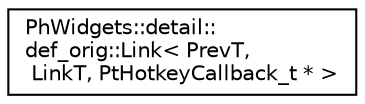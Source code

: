 digraph "Graphical Class Hierarchy"
{
  edge [fontname="Helvetica",fontsize="10",labelfontname="Helvetica",labelfontsize="10"];
  node [fontname="Helvetica",fontsize="10",shape=record];
  rankdir="LR";
  Node0 [label="PhWidgets::detail::\ldef_orig::Link\< PrevT,\l LinkT, PtHotkeyCallback_t * \>",height=0.2,width=0.4,color="black", fillcolor="white", style="filled",URL="$struct_ph_widgets_1_1detail_1_1def__orig_1_1_link_3_01_prev_t_00_01_link_t_00_01_pt_hotkey_callback__t_01_5_01_4.html"];
}

